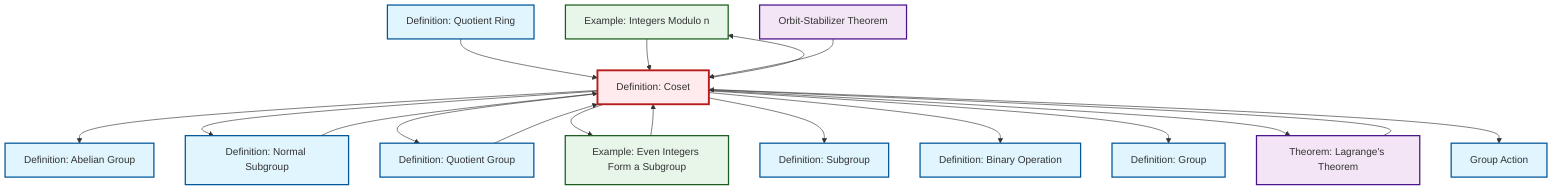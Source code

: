 graph TD
    classDef definition fill:#e1f5fe,stroke:#01579b,stroke-width:2px
    classDef theorem fill:#f3e5f5,stroke:#4a148c,stroke-width:2px
    classDef axiom fill:#fff3e0,stroke:#e65100,stroke-width:2px
    classDef example fill:#e8f5e9,stroke:#1b5e20,stroke-width:2px
    classDef current fill:#ffebee,stroke:#b71c1c,stroke-width:3px
    def-binary-operation["Definition: Binary Operation"]:::definition
    def-abelian-group["Definition: Abelian Group"]:::definition
    ex-quotient-integers-mod-n["Example: Integers Modulo n"]:::example
    def-quotient-group["Definition: Quotient Group"]:::definition
    def-normal-subgroup["Definition: Normal Subgroup"]:::definition
    ex-even-integers-subgroup["Example: Even Integers Form a Subgroup"]:::example
    thm-lagrange["Theorem: Lagrange's Theorem"]:::theorem
    thm-orbit-stabilizer["Orbit-Stabilizer Theorem"]:::theorem
    def-group-action["Group Action"]:::definition
    def-subgroup["Definition: Subgroup"]:::definition
    def-group["Definition: Group"]:::definition
    def-quotient-ring["Definition: Quotient Ring"]:::definition
    def-coset["Definition: Coset"]:::definition
    def-quotient-ring --> def-coset
    def-coset --> def-abelian-group
    def-coset --> def-normal-subgroup
    def-coset --> def-quotient-group
    def-coset --> ex-even-integers-subgroup
    def-coset --> ex-quotient-integers-mod-n
    thm-lagrange --> def-coset
    def-quotient-group --> def-coset
    def-coset --> def-subgroup
    def-coset --> def-binary-operation
    def-coset --> def-group
    def-coset --> thm-lagrange
    ex-even-integers-subgroup --> def-coset
    ex-quotient-integers-mod-n --> def-coset
    def-normal-subgroup --> def-coset
    thm-orbit-stabilizer --> def-coset
    def-coset --> def-group-action
    class def-coset current